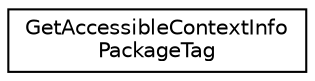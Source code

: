 digraph "类继承关系图"
{
 // LATEX_PDF_SIZE
  edge [fontname="Helvetica",fontsize="10",labelfontname="Helvetica",labelfontsize="10"];
  node [fontname="Helvetica",fontsize="10",shape=record];
  rankdir="LR";
  Node0 [label="GetAccessibleContextInfo\lPackageTag",height=0.2,width=0.4,color="black", fillcolor="white", style="filled",URL="$struct_get_accessible_context_info_package_tag.html",tooltip=" "];
}
